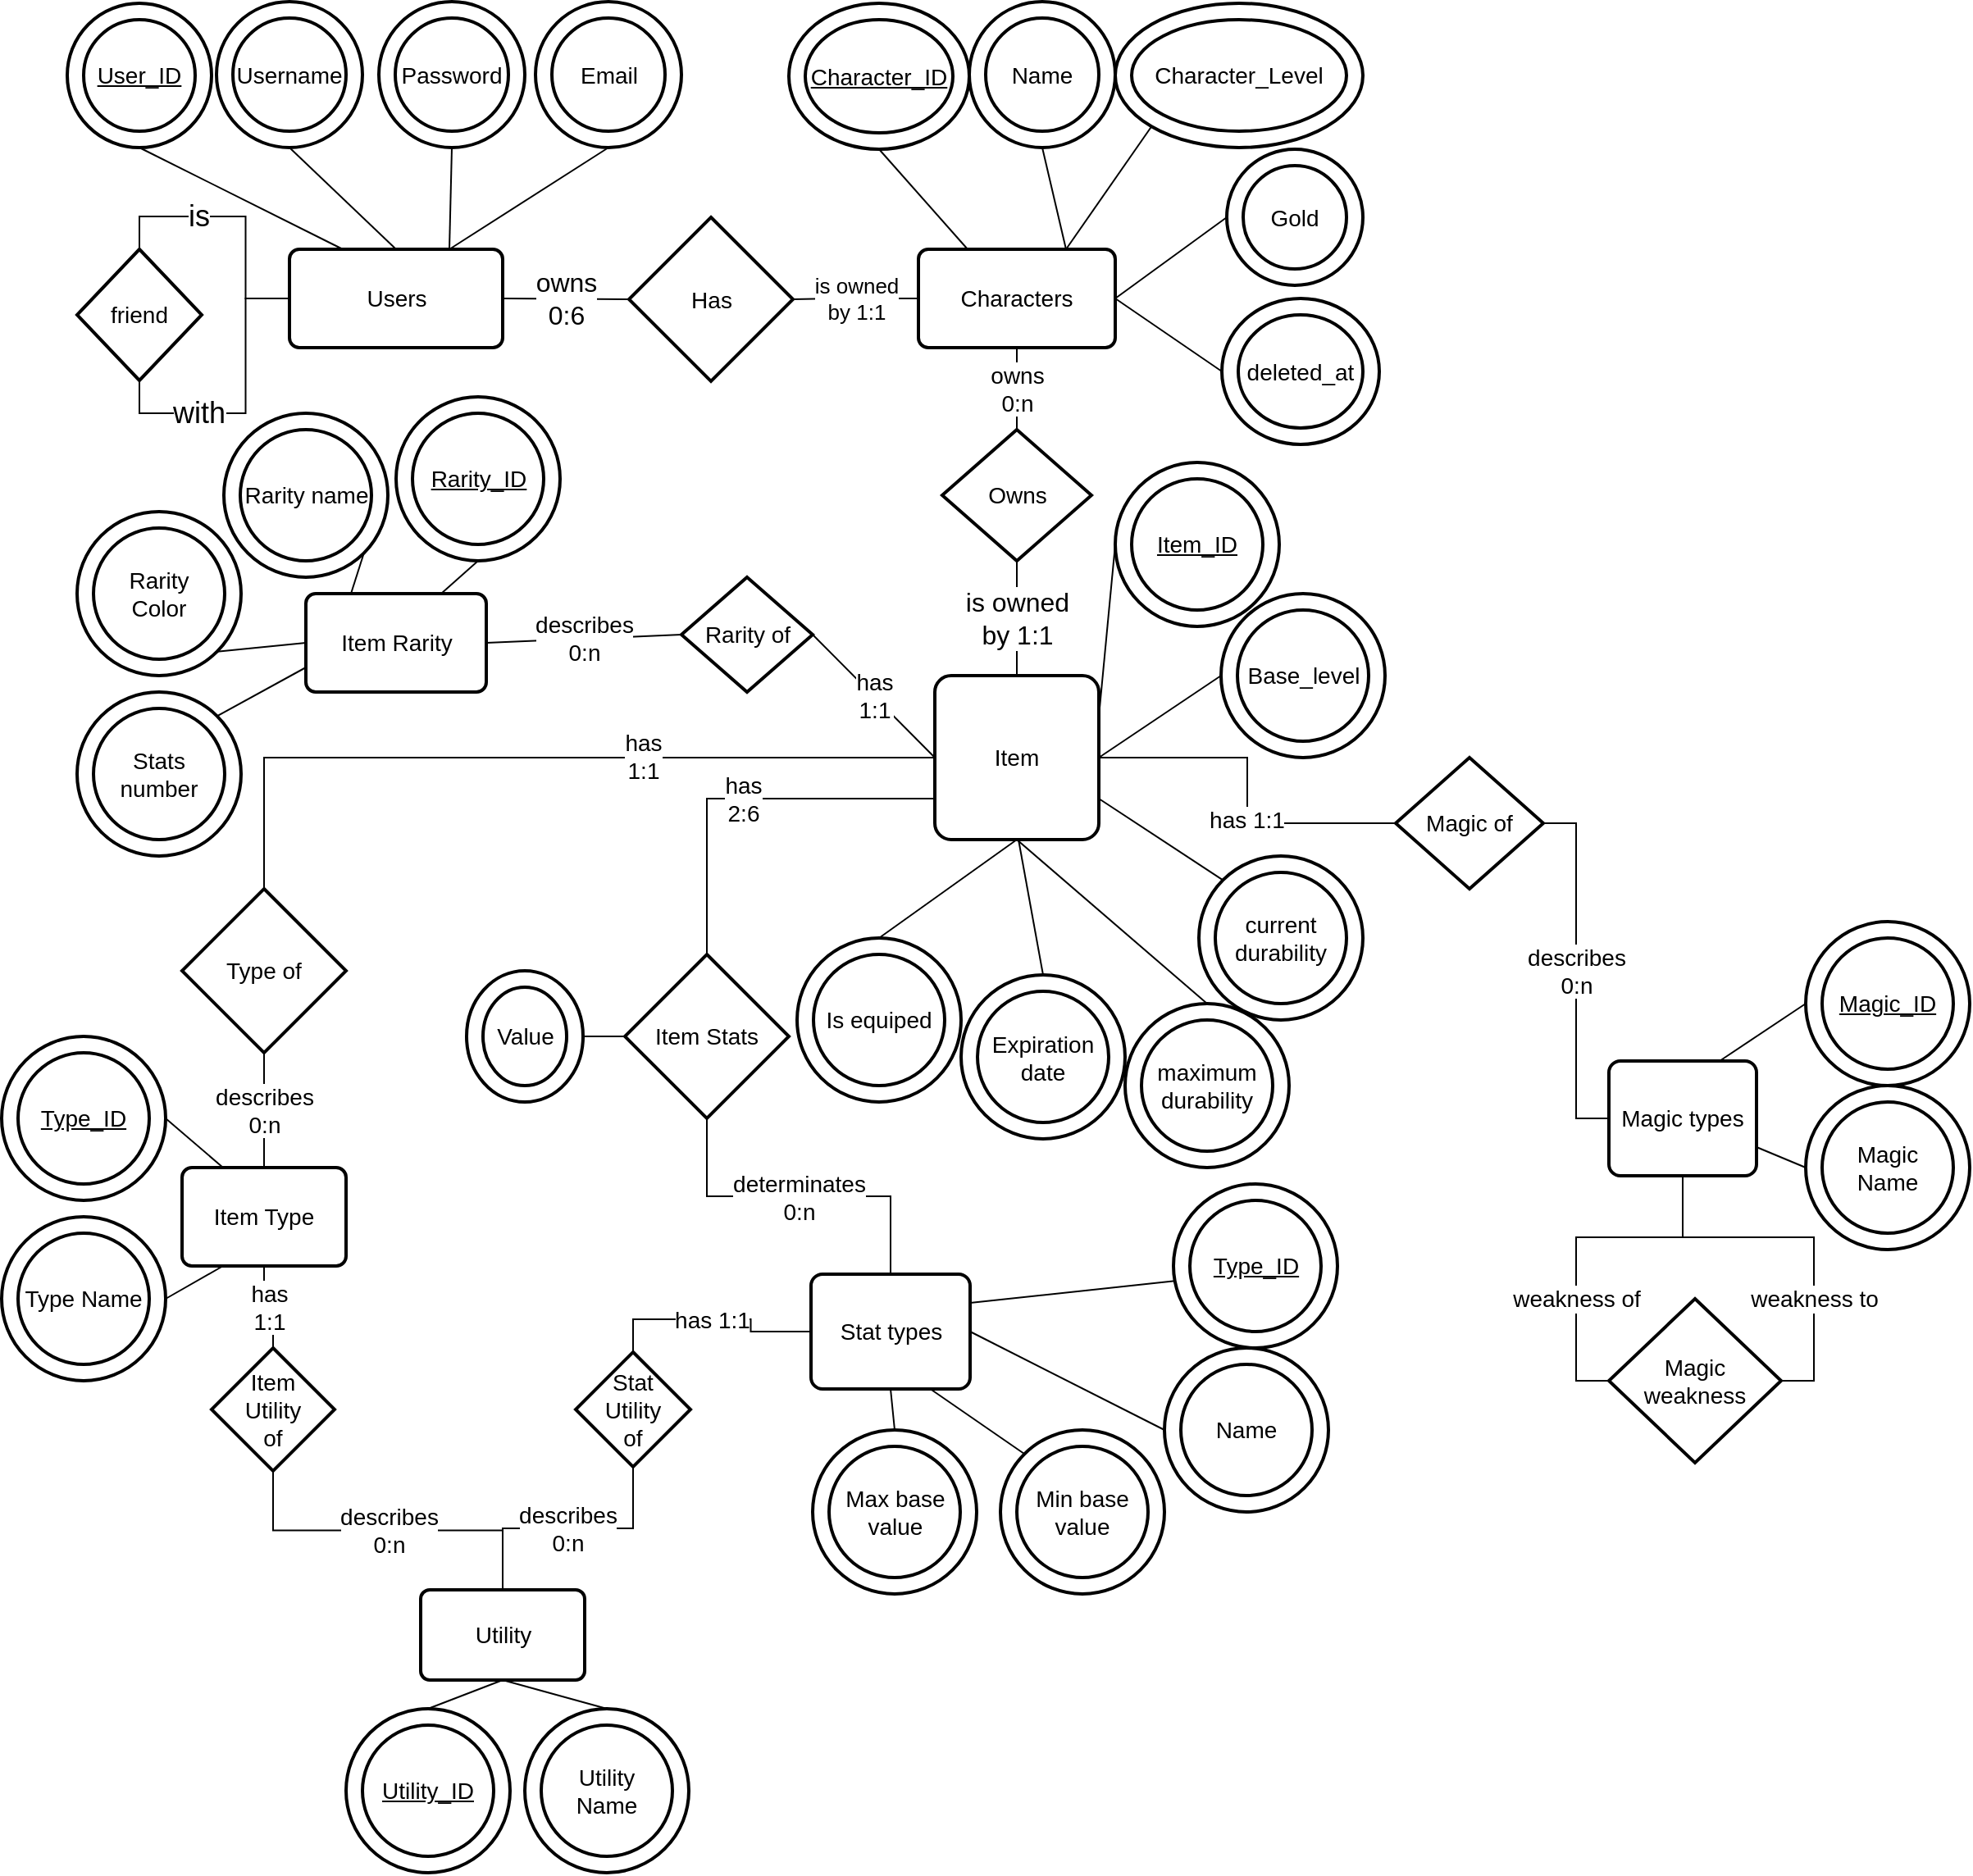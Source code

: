 <mxfile version="10.5.9" type="device"><diagram id="YJQ55ghRuTUMyz0JSD7K" name="Page-1"><mxGraphModel dx="2221" dy="757" grid="1" gridSize="10" guides="1" tooltips="1" connect="1" arrows="1" fold="1" page="1" pageScale="1" pageWidth="827" pageHeight="1169" math="0" shadow="0"><root><mxCell id="0"/><mxCell id="1" parent="0"/><mxCell id="sGzSrGoDcJ4hGjAuSYw8-16" value="is" style="edgeStyle=orthogonalEdgeStyle;rounded=0;orthogonalLoop=1;jettySize=auto;html=1;exitX=0;exitY=0.5;exitDx=0;exitDy=0;entryX=0.5;entryY=0;entryDx=0;entryDy=0;endArrow=none;endFill=0;strokeColor=#000000;jumpSize=6;fontSize=18;" parent="1" source="sGzSrGoDcJ4hGjAuSYw8-1" target="sGzSrGoDcJ4hGjAuSYw8-15" edge="1"><mxGeometry x="0.309" relative="1" as="geometry"><mxPoint as="offset"/></mxGeometry></mxCell><mxCell id="sGzSrGoDcJ4hGjAuSYw8-1" value="Users" style="strokeWidth=2;rounded=1;arcSize=10;whiteSpace=wrap;html=1;align=center;fontSize=14;" parent="1" vertex="1"><mxGeometry x="155.5" y="160" width="130" height="60" as="geometry"/></mxCell><mxCell id="sGzSrGoDcJ4hGjAuSYw8-10" style="rounded=0;orthogonalLoop=1;jettySize=auto;html=1;exitX=0.5;exitY=1;exitDx=0;exitDy=0;entryX=0.25;entryY=0;entryDx=0;entryDy=0;endArrow=none;endFill=0;strokeColor=#000000;" parent="1" source="sGzSrGoDcJ4hGjAuSYw8-5" target="sGzSrGoDcJ4hGjAuSYw8-1" edge="1"><mxGeometry relative="1" as="geometry"/></mxCell><mxCell id="sGzSrGoDcJ4hGjAuSYw8-5" value="&lt;u&gt;User_ID&lt;/u&gt;" style="ellipse;shape=doubleEllipse;margin=10;strokeWidth=2;fontSize=14;whiteSpace=wrap;html=1;align=center;" parent="1" vertex="1"><mxGeometry x="20" y="10" width="88" height="88" as="geometry"/></mxCell><mxCell id="sGzSrGoDcJ4hGjAuSYw8-11" style="edgeStyle=none;rounded=0;orthogonalLoop=1;jettySize=auto;html=1;exitX=0.5;exitY=1;exitDx=0;exitDy=0;entryX=0.5;entryY=0;entryDx=0;entryDy=0;endArrow=none;endFill=0;strokeColor=#000000;" parent="1" source="sGzSrGoDcJ4hGjAuSYw8-6" target="sGzSrGoDcJ4hGjAuSYw8-1" edge="1"><mxGeometry relative="1" as="geometry"/></mxCell><mxCell id="sGzSrGoDcJ4hGjAuSYw8-6" value="Username" style="ellipse;shape=doubleEllipse;margin=10;strokeWidth=2;fontSize=14;whiteSpace=wrap;html=1;align=center;" parent="1" vertex="1"><mxGeometry x="111" y="9" width="89" height="89" as="geometry"/></mxCell><mxCell id="sGzSrGoDcJ4hGjAuSYw8-12" style="edgeStyle=none;rounded=0;orthogonalLoop=1;jettySize=auto;html=1;exitX=0.5;exitY=1;exitDx=0;exitDy=0;entryX=0.75;entryY=0;entryDx=0;entryDy=0;endArrow=none;endFill=0;strokeColor=#000000;" parent="1" source="sGzSrGoDcJ4hGjAuSYw8-7" target="sGzSrGoDcJ4hGjAuSYw8-1" edge="1"><mxGeometry relative="1" as="geometry"/></mxCell><mxCell id="sGzSrGoDcJ4hGjAuSYw8-7" value="Password" style="ellipse;shape=doubleEllipse;margin=10;strokeWidth=2;fontSize=14;whiteSpace=wrap;html=1;align=center;" parent="1" vertex="1"><mxGeometry x="210" y="9" width="89" height="89" as="geometry"/></mxCell><mxCell id="sGzSrGoDcJ4hGjAuSYw8-14" style="edgeStyle=none;rounded=0;orthogonalLoop=1;jettySize=auto;html=1;exitX=0.5;exitY=1;exitDx=0;exitDy=0;entryX=0.75;entryY=0;entryDx=0;entryDy=0;endArrow=none;endFill=0;strokeColor=#000000;" parent="1" source="sGzSrGoDcJ4hGjAuSYw8-8" target="sGzSrGoDcJ4hGjAuSYw8-1" edge="1"><mxGeometry relative="1" as="geometry"/></mxCell><mxCell id="sGzSrGoDcJ4hGjAuSYw8-8" value="Email" style="ellipse;shape=doubleEllipse;margin=10;strokeWidth=2;fontSize=14;whiteSpace=wrap;html=1;align=center;" parent="1" vertex="1"><mxGeometry x="305.5" y="9" width="89" height="89" as="geometry"/></mxCell><mxCell id="sGzSrGoDcJ4hGjAuSYw8-20" value="with" style="edgeStyle=orthogonalEdgeStyle;rounded=0;orthogonalLoop=1;jettySize=auto;html=1;exitX=0.5;exitY=1;exitDx=0;exitDy=0;entryX=0;entryY=0.5;entryDx=0;entryDy=0;endArrow=none;endFill=0;strokeColor=#000000;fontSize=18;" parent="1" source="sGzSrGoDcJ4hGjAuSYw8-15" target="sGzSrGoDcJ4hGjAuSYw8-1" edge="1"><mxGeometry x="-0.385" relative="1" as="geometry"><mxPoint as="offset"/></mxGeometry></mxCell><mxCell id="sGzSrGoDcJ4hGjAuSYw8-15" value="friend" style="shape=rhombus;strokeWidth=2;fontSize=17;perimeter=rhombusPerimeter;whiteSpace=wrap;html=1;align=center;fontSize=14;" parent="1" vertex="1"><mxGeometry x="26" y="160" width="76" height="80" as="geometry"/></mxCell><mxCell id="sGzSrGoDcJ4hGjAuSYw8-28" style="rounded=0;jumpSize=6;orthogonalLoop=1;jettySize=auto;html=1;exitX=1;exitY=0.5;exitDx=0;exitDy=0;entryX=0;entryY=0.5;entryDx=0;entryDy=0;endArrow=none;endFill=0;strokeColor=#000000;fontSize=18;" parent="1" source="sGzSrGoDcJ4hGjAuSYw8-21" target="sGzSrGoDcJ4hGjAuSYw8-27" edge="1"><mxGeometry relative="1" as="geometry"/></mxCell><mxCell id="sGzSrGoDcJ4hGjAuSYw8-29" style="edgeStyle=none;rounded=0;jumpSize=6;orthogonalLoop=1;jettySize=auto;html=1;exitX=1;exitY=0.5;exitDx=0;exitDy=0;entryX=0;entryY=0.5;entryDx=0;entryDy=0;endArrow=none;endFill=0;strokeColor=#000000;fontSize=18;" parent="1" source="sGzSrGoDcJ4hGjAuSYw8-21" target="sGzSrGoDcJ4hGjAuSYw8-26" edge="1"><mxGeometry relative="1" as="geometry"/></mxCell><mxCell id="sGzSrGoDcJ4hGjAuSYw8-30" style="edgeStyle=none;rounded=0;jumpSize=6;orthogonalLoop=1;jettySize=auto;html=1;exitX=0.75;exitY=0;exitDx=0;exitDy=0;entryX=0;entryY=1;entryDx=0;entryDy=0;endArrow=none;endFill=0;strokeColor=#000000;fontSize=18;" parent="1" source="sGzSrGoDcJ4hGjAuSYw8-21" target="sGzSrGoDcJ4hGjAuSYw8-25" edge="1"><mxGeometry relative="1" as="geometry"/></mxCell><mxCell id="sGzSrGoDcJ4hGjAuSYw8-31" style="edgeStyle=none;rounded=0;jumpSize=6;orthogonalLoop=1;jettySize=auto;html=1;exitX=0.75;exitY=0;exitDx=0;exitDy=0;entryX=0.5;entryY=1;entryDx=0;entryDy=0;endArrow=none;endFill=0;strokeColor=#000000;fontSize=18;" parent="1" source="sGzSrGoDcJ4hGjAuSYw8-21" target="sGzSrGoDcJ4hGjAuSYw8-24" edge="1"><mxGeometry relative="1" as="geometry"/></mxCell><mxCell id="sGzSrGoDcJ4hGjAuSYw8-32" style="edgeStyle=none;rounded=0;jumpSize=6;orthogonalLoop=1;jettySize=auto;html=1;exitX=0.25;exitY=0;exitDx=0;exitDy=0;entryX=0.5;entryY=1;entryDx=0;entryDy=0;endArrow=none;endFill=0;strokeColor=#000000;fontSize=18;" parent="1" source="sGzSrGoDcJ4hGjAuSYw8-21" target="sGzSrGoDcJ4hGjAuSYw8-23" edge="1"><mxGeometry relative="1" as="geometry"/></mxCell><mxCell id="sGzSrGoDcJ4hGjAuSYw8-21" value="Characters" style="strokeWidth=2;rounded=1;arcSize=10;whiteSpace=wrap;html=1;align=center;fontSize=14;" parent="1" vertex="1"><mxGeometry x="539" y="160" width="120" height="60" as="geometry"/></mxCell><mxCell id="sGzSrGoDcJ4hGjAuSYw8-23" value="Character_ID" style="ellipse;shape=doubleEllipse;margin=10;strokeWidth=2;fontSize=14;whiteSpace=wrap;html=1;align=center;fontStyle=4" parent="1" vertex="1"><mxGeometry x="460" y="10" width="110" height="89" as="geometry"/></mxCell><mxCell id="sGzSrGoDcJ4hGjAuSYw8-24" value="Name" style="ellipse;shape=doubleEllipse;margin=10;strokeWidth=2;fontSize=14;whiteSpace=wrap;html=1;align=center;" parent="1" vertex="1"><mxGeometry x="570" y="9" width="89" height="89" as="geometry"/></mxCell><mxCell id="sGzSrGoDcJ4hGjAuSYw8-25" value="Character_Level" style="ellipse;shape=doubleEllipse;margin=10;strokeWidth=2;fontSize=14;whiteSpace=wrap;html=1;align=center;" parent="1" vertex="1"><mxGeometry x="659" y="10" width="151" height="88" as="geometry"/></mxCell><mxCell id="sGzSrGoDcJ4hGjAuSYw8-26" value="Gold" style="ellipse;shape=doubleEllipse;margin=10;strokeWidth=2;fontSize=14;whiteSpace=wrap;html=1;align=center;" parent="1" vertex="1"><mxGeometry x="727" y="99" width="83" height="83" as="geometry"/></mxCell><mxCell id="sGzSrGoDcJ4hGjAuSYw8-27" value="deleted_at" style="ellipse;shape=doubleEllipse;margin=10;strokeWidth=2;fontSize=14;whiteSpace=wrap;html=1;align=center;" parent="1" vertex="1"><mxGeometry x="724" y="190" width="96" height="89" as="geometry"/></mxCell><mxCell id="sGzSrGoDcJ4hGjAuSYw8-34" value="owns&lt;br&gt;0:6&lt;br&gt;" style="edgeStyle=none;rounded=0;jumpSize=6;orthogonalLoop=1;jettySize=auto;html=1;exitX=0;exitY=0.5;exitDx=0;exitDy=0;entryX=1;entryY=0.5;entryDx=0;entryDy=0;endArrow=none;endFill=0;strokeColor=#000000;fontSize=16;" parent="1" source="sGzSrGoDcJ4hGjAuSYw8-33" target="sGzSrGoDcJ4hGjAuSYw8-1" edge="1"><mxGeometry relative="1" as="geometry"/></mxCell><mxCell id="sGzSrGoDcJ4hGjAuSYw8-35" value="is owned&lt;br style=&quot;font-size: 13px;&quot;&gt;by 1:1&lt;br style=&quot;font-size: 13px;&quot;&gt;" style="edgeStyle=none;rounded=0;jumpSize=6;orthogonalLoop=1;jettySize=auto;html=1;exitX=1;exitY=0.5;exitDx=0;exitDy=0;entryX=0;entryY=0.5;entryDx=0;entryDy=0;endArrow=none;endFill=0;strokeColor=#000000;fontSize=13;" parent="1" source="sGzSrGoDcJ4hGjAuSYw8-33" target="sGzSrGoDcJ4hGjAuSYw8-21" edge="1"><mxGeometry relative="1" as="geometry"><Array as="points"><mxPoint x="490" y="190"/></Array></mxGeometry></mxCell><mxCell id="sGzSrGoDcJ4hGjAuSYw8-33" value="Has" style="shape=rhombus;strokeWidth=2;fontSize=17;perimeter=rhombusPerimeter;whiteSpace=wrap;html=1;align=center;fontSize=14;" parent="1" vertex="1"><mxGeometry x="362.5" y="140.5" width="100" height="100" as="geometry"/></mxCell><mxCell id="sGzSrGoDcJ4hGjAuSYw8-42" value="owns&lt;br style=&quot;font-size: 14px;&quot;&gt;0:n&lt;br style=&quot;font-size: 14px;&quot;&gt;" style="edgeStyle=none;rounded=0;jumpSize=6;orthogonalLoop=1;jettySize=auto;html=1;exitX=0.5;exitY=0;exitDx=0;exitDy=0;entryX=0.5;entryY=1;entryDx=0;entryDy=0;endArrow=none;endFill=0;strokeColor=#000000;fontSize=14;" parent="1" source="sGzSrGoDcJ4hGjAuSYw8-41" target="sGzSrGoDcJ4hGjAuSYw8-21" edge="1"><mxGeometry relative="1" as="geometry"/></mxCell><mxCell id="sGzSrGoDcJ4hGjAuSYw8-41" value="Owns" style="shape=rhombus;strokeWidth=2;fontSize=17;perimeter=rhombusPerimeter;whiteSpace=wrap;html=1;align=center;fontSize=14;" parent="1" vertex="1"><mxGeometry x="553.5" y="270" width="91" height="80" as="geometry"/></mxCell><mxCell id="sGzSrGoDcJ4hGjAuSYw8-44" value="is owned&lt;br&gt;by 1:1&lt;br&gt;" style="edgeStyle=none;rounded=0;jumpSize=6;orthogonalLoop=1;jettySize=auto;html=1;exitX=0.5;exitY=0;exitDx=0;exitDy=0;entryX=0.5;entryY=1;entryDx=0;entryDy=0;endArrow=none;endFill=0;strokeColor=#000000;fontSize=16;" parent="1" source="sGzSrGoDcJ4hGjAuSYw8-43" target="sGzSrGoDcJ4hGjAuSYw8-41" edge="1"><mxGeometry relative="1" as="geometry"/></mxCell><mxCell id="sGzSrGoDcJ4hGjAuSYw8-69" value="has&lt;br&gt;1:1&lt;br&gt;" style="edgeStyle=none;rounded=0;jumpSize=6;orthogonalLoop=1;jettySize=auto;html=1;exitX=0;exitY=0.5;exitDx=0;exitDy=0;entryX=1;entryY=0.5;entryDx=0;entryDy=0;endArrow=none;endFill=0;strokeColor=#000000;fontSize=14;" parent="1" source="sGzSrGoDcJ4hGjAuSYw8-43" target="sGzSrGoDcJ4hGjAuSYw8-68" edge="1"><mxGeometry relative="1" as="geometry"/></mxCell><mxCell id="sGzSrGoDcJ4hGjAuSYw8-73" value="has&lt;br&gt;2:6&lt;br&gt;" style="edgeStyle=orthogonalEdgeStyle;rounded=0;jumpSize=6;orthogonalLoop=1;jettySize=auto;html=1;exitX=0;exitY=0.75;exitDx=0;exitDy=0;entryX=0.5;entryY=0;entryDx=0;entryDy=0;endArrow=none;endFill=0;strokeColor=#000000;fontSize=14;" parent="1" source="sGzSrGoDcJ4hGjAuSYw8-43" target="sGzSrGoDcJ4hGjAuSYw8-77" edge="1"><mxGeometry relative="1" as="geometry"><mxPoint x="414" y="650" as="targetPoint"/></mxGeometry></mxCell><mxCell id="sGzSrGoDcJ4hGjAuSYw8-92" style="edgeStyle=orthogonalEdgeStyle;rounded=0;jumpSize=6;orthogonalLoop=1;jettySize=auto;html=1;exitX=0;exitY=0.5;exitDx=0;exitDy=0;entryX=0.5;entryY=0;entryDx=0;entryDy=0;endArrow=none;endFill=0;strokeColor=#000000;fontSize=14;" parent="1" source="sGzSrGoDcJ4hGjAuSYw8-43" target="sGzSrGoDcJ4hGjAuSYw8-91" edge="1"><mxGeometry relative="1" as="geometry"/></mxCell><mxCell id="sGzSrGoDcJ4hGjAuSYw8-93" value="has&lt;br&gt;1:1&lt;br&gt;" style="text;html=1;resizable=0;points=[];align=center;verticalAlign=middle;labelBackgroundColor=#ffffff;fontSize=14;" parent="sGzSrGoDcJ4hGjAuSYw8-92" vertex="1" connectable="0"><mxGeometry x="-0.269" y="-1" relative="1" as="geometry"><mxPoint as="offset"/></mxGeometry></mxCell><mxCell id="sGzSrGoDcJ4hGjAuSYw8-43" value="Item" style="strokeWidth=2;rounded=1;arcSize=10;whiteSpace=wrap;html=1;align=center;fontSize=14;" parent="1" vertex="1"><mxGeometry x="549" y="420" width="100" height="100" as="geometry"/></mxCell><mxCell id="sGzSrGoDcJ4hGjAuSYw8-46" style="edgeStyle=none;rounded=0;jumpSize=6;orthogonalLoop=1;jettySize=auto;html=1;exitX=0;exitY=0.5;exitDx=0;exitDy=0;entryX=1;entryY=0.25;entryDx=0;entryDy=0;endArrow=none;endFill=0;strokeColor=#000000;fontSize=14;" parent="1" source="sGzSrGoDcJ4hGjAuSYw8-45" target="sGzSrGoDcJ4hGjAuSYw8-43" edge="1"><mxGeometry relative="1" as="geometry"/></mxCell><mxCell id="sGzSrGoDcJ4hGjAuSYw8-45" value="Item_ID" style="ellipse;shape=doubleEllipse;margin=10;strokeWidth=2;fontSize=14;whiteSpace=wrap;html=1;align=center;fontStyle=4" parent="1" vertex="1"><mxGeometry x="659" y="290" width="100" height="100" as="geometry"/></mxCell><mxCell id="sGzSrGoDcJ4hGjAuSYw8-56" style="edgeStyle=none;rounded=0;jumpSize=6;orthogonalLoop=1;jettySize=auto;html=1;exitX=0;exitY=0.5;exitDx=0;exitDy=0;entryX=1;entryY=0.5;entryDx=0;entryDy=0;endArrow=none;endFill=0;strokeColor=#000000;fontSize=14;" parent="1" source="sGzSrGoDcJ4hGjAuSYw8-47" target="sGzSrGoDcJ4hGjAuSYw8-43" edge="1"><mxGeometry relative="1" as="geometry"/></mxCell><mxCell id="sGzSrGoDcJ4hGjAuSYw8-47" value="Base_level" style="ellipse;shape=doubleEllipse;margin=10;strokeWidth=2;fontSize=14;whiteSpace=wrap;html=1;align=center;" parent="1" vertex="1"><mxGeometry x="723.5" y="370" width="100" height="100" as="geometry"/></mxCell><mxCell id="sGzSrGoDcJ4hGjAuSYw8-55" style="edgeStyle=none;rounded=0;jumpSize=6;orthogonalLoop=1;jettySize=auto;html=1;exitX=0;exitY=0;exitDx=0;exitDy=0;entryX=1;entryY=0.75;entryDx=0;entryDy=0;endArrow=none;endFill=0;strokeColor=#000000;fontSize=14;" parent="1" source="sGzSrGoDcJ4hGjAuSYw8-48" target="sGzSrGoDcJ4hGjAuSYw8-43" edge="1"><mxGeometry relative="1" as="geometry"/></mxCell><mxCell id="sGzSrGoDcJ4hGjAuSYw8-48" value="current&lt;br&gt;durability&lt;br&gt;" style="ellipse;shape=doubleEllipse;margin=10;strokeWidth=2;fontSize=14;whiteSpace=wrap;html=1;align=center;" parent="1" vertex="1"><mxGeometry x="710" y="530" width="100" height="100" as="geometry"/></mxCell><mxCell id="sGzSrGoDcJ4hGjAuSYw8-54" style="edgeStyle=none;rounded=0;jumpSize=6;orthogonalLoop=1;jettySize=auto;html=1;exitX=0.5;exitY=0;exitDx=0;exitDy=0;entryX=0.5;entryY=1;entryDx=0;entryDy=0;endArrow=none;endFill=0;strokeColor=#000000;fontSize=14;" parent="1" source="sGzSrGoDcJ4hGjAuSYw8-49" target="sGzSrGoDcJ4hGjAuSYw8-43" edge="1"><mxGeometry relative="1" as="geometry"/></mxCell><mxCell id="sGzSrGoDcJ4hGjAuSYw8-49" value="maximum&lt;br&gt;durability&lt;br&gt;" style="ellipse;shape=doubleEllipse;margin=10;strokeWidth=2;fontSize=14;whiteSpace=wrap;html=1;align=center;" parent="1" vertex="1"><mxGeometry x="665" y="620" width="100" height="100" as="geometry"/></mxCell><mxCell id="sGzSrGoDcJ4hGjAuSYw8-53" style="edgeStyle=none;rounded=0;jumpSize=6;orthogonalLoop=1;jettySize=auto;html=1;exitX=0.5;exitY=0;exitDx=0;exitDy=0;endArrow=none;endFill=0;strokeColor=#000000;fontSize=14;" parent="1" source="sGzSrGoDcJ4hGjAuSYw8-50" edge="1"><mxGeometry relative="1" as="geometry"><mxPoint x="600" y="520" as="targetPoint"/></mxGeometry></mxCell><mxCell id="sGzSrGoDcJ4hGjAuSYw8-50" value="Expiration date&lt;br&gt;" style="ellipse;shape=doubleEllipse;margin=10;strokeWidth=2;fontSize=14;whiteSpace=wrap;html=1;align=center;" parent="1" vertex="1"><mxGeometry x="565" y="602.5" width="100" height="100" as="geometry"/></mxCell><mxCell id="sGzSrGoDcJ4hGjAuSYw8-52" style="edgeStyle=none;rounded=0;jumpSize=6;orthogonalLoop=1;jettySize=auto;html=1;exitX=0.5;exitY=0;exitDx=0;exitDy=0;entryX=0.5;entryY=1;entryDx=0;entryDy=0;endArrow=none;endFill=0;strokeColor=#000000;fontSize=14;" parent="1" source="sGzSrGoDcJ4hGjAuSYw8-51" target="sGzSrGoDcJ4hGjAuSYw8-43" edge="1"><mxGeometry relative="1" as="geometry"/></mxCell><mxCell id="sGzSrGoDcJ4hGjAuSYw8-51" value="Is equiped" style="ellipse;shape=doubleEllipse;margin=10;strokeWidth=2;fontSize=14;whiteSpace=wrap;html=1;align=center;" parent="1" vertex="1"><mxGeometry x="465" y="580" width="100" height="100" as="geometry"/></mxCell><mxCell id="sGzSrGoDcJ4hGjAuSYw8-63" style="edgeStyle=none;rounded=0;jumpSize=6;orthogonalLoop=1;jettySize=auto;html=1;exitX=0;exitY=0.75;exitDx=0;exitDy=0;entryX=1;entryY=0;entryDx=0;entryDy=0;endArrow=none;endFill=0;strokeColor=#000000;fontSize=14;" parent="1" source="sGzSrGoDcJ4hGjAuSYw8-57" target="sGzSrGoDcJ4hGjAuSYw8-62" edge="1"><mxGeometry relative="1" as="geometry"/></mxCell><mxCell id="sGzSrGoDcJ4hGjAuSYw8-65" style="edgeStyle=none;rounded=0;jumpSize=6;orthogonalLoop=1;jettySize=auto;html=1;exitX=0;exitY=0.5;exitDx=0;exitDy=0;entryX=1;entryY=1;entryDx=0;entryDy=0;endArrow=none;endFill=0;strokeColor=#000000;fontSize=14;" parent="1" source="sGzSrGoDcJ4hGjAuSYw8-57" target="sGzSrGoDcJ4hGjAuSYw8-61" edge="1"><mxGeometry relative="1" as="geometry"/></mxCell><mxCell id="sGzSrGoDcJ4hGjAuSYw8-66" style="edgeStyle=none;rounded=0;jumpSize=6;orthogonalLoop=1;jettySize=auto;html=1;exitX=0.25;exitY=0;exitDx=0;exitDy=0;entryX=1;entryY=1;entryDx=0;entryDy=0;endArrow=none;endFill=0;strokeColor=#000000;fontSize=14;" parent="1" source="sGzSrGoDcJ4hGjAuSYw8-57" target="sGzSrGoDcJ4hGjAuSYw8-60" edge="1"><mxGeometry relative="1" as="geometry"/></mxCell><mxCell id="sGzSrGoDcJ4hGjAuSYw8-67" style="edgeStyle=none;rounded=0;jumpSize=6;orthogonalLoop=1;jettySize=auto;html=1;exitX=0.75;exitY=0;exitDx=0;exitDy=0;entryX=0.5;entryY=1;entryDx=0;entryDy=0;endArrow=none;endFill=0;strokeColor=#000000;fontSize=14;" parent="1" source="sGzSrGoDcJ4hGjAuSYw8-57" target="sGzSrGoDcJ4hGjAuSYw8-58" edge="1"><mxGeometry relative="1" as="geometry"/></mxCell><mxCell id="sGzSrGoDcJ4hGjAuSYw8-57" value="Item Rarity" style="strokeWidth=2;rounded=1;arcSize=10;whiteSpace=wrap;html=1;align=center;fontSize=14;" parent="1" vertex="1"><mxGeometry x="165.5" y="370" width="110" height="60" as="geometry"/></mxCell><mxCell id="sGzSrGoDcJ4hGjAuSYw8-58" value="Rarity_ID" style="ellipse;shape=doubleEllipse;margin=10;strokeWidth=2;fontSize=14;whiteSpace=wrap;html=1;align=center;fontStyle=4" parent="1" vertex="1"><mxGeometry x="220.5" y="250" width="100" height="100" as="geometry"/></mxCell><mxCell id="sGzSrGoDcJ4hGjAuSYw8-60" value="Rarity name" style="ellipse;shape=doubleEllipse;margin=10;strokeWidth=2;fontSize=14;whiteSpace=wrap;html=1;align=center;" parent="1" vertex="1"><mxGeometry x="115.5" y="260" width="100" height="100" as="geometry"/></mxCell><mxCell id="sGzSrGoDcJ4hGjAuSYw8-61" value="Rarity&lt;br&gt;Color&lt;br&gt;" style="ellipse;shape=doubleEllipse;margin=10;strokeWidth=2;fontSize=14;whiteSpace=wrap;html=1;align=center;" parent="1" vertex="1"><mxGeometry x="26" y="320" width="100" height="100" as="geometry"/></mxCell><mxCell id="sGzSrGoDcJ4hGjAuSYw8-62" value="Stats number" style="ellipse;shape=doubleEllipse;margin=10;strokeWidth=2;fontSize=14;whiteSpace=wrap;html=1;align=center;" parent="1" vertex="1"><mxGeometry x="26" y="430" width="100" height="100" as="geometry"/></mxCell><mxCell id="sGzSrGoDcJ4hGjAuSYw8-70" value="describes&lt;br&gt;0:n&lt;br&gt;" style="edgeStyle=none;rounded=0;jumpSize=6;orthogonalLoop=1;jettySize=auto;html=1;exitX=0;exitY=0.5;exitDx=0;exitDy=0;entryX=1;entryY=0.5;entryDx=0;entryDy=0;endArrow=none;endFill=0;strokeColor=#000000;fontSize=14;" parent="1" source="sGzSrGoDcJ4hGjAuSYw8-68" target="sGzSrGoDcJ4hGjAuSYw8-57" edge="1"><mxGeometry relative="1" as="geometry"/></mxCell><mxCell id="sGzSrGoDcJ4hGjAuSYw8-68" value="Rarity of" style="shape=rhombus;strokeWidth=2;fontSize=17;perimeter=rhombusPerimeter;whiteSpace=wrap;html=1;align=center;fontSize=14;" parent="1" vertex="1"><mxGeometry x="394.5" y="360" width="80" height="70" as="geometry"/></mxCell><mxCell id="sGzSrGoDcJ4hGjAuSYw8-79" style="rounded=0;jumpSize=6;orthogonalLoop=1;jettySize=auto;html=1;exitX=0;exitY=0.5;exitDx=0;exitDy=0;endArrow=none;endFill=0;strokeColor=#000000;fontSize=14;" parent="1" source="sGzSrGoDcJ4hGjAuSYw8-77" target="sGzSrGoDcJ4hGjAuSYw8-78" edge="1"><mxGeometry relative="1" as="geometry"/></mxCell><mxCell id="sGzSrGoDcJ4hGjAuSYw8-89" value="determinates&lt;br&gt;0:n&lt;br&gt;" style="edgeStyle=orthogonalEdgeStyle;rounded=0;jumpSize=6;orthogonalLoop=1;jettySize=auto;html=1;exitX=0.5;exitY=1;exitDx=0;exitDy=0;entryX=0.5;entryY=0;entryDx=0;entryDy=0;endArrow=none;endFill=0;strokeColor=#000000;fontSize=14;" parent="1" source="sGzSrGoDcJ4hGjAuSYw8-77" target="sGzSrGoDcJ4hGjAuSYw8-80" edge="1"><mxGeometry relative="1" as="geometry"/></mxCell><mxCell id="sGzSrGoDcJ4hGjAuSYw8-77" value="Item Stats" style="shape=rhombus;strokeWidth=2;fontSize=17;perimeter=rhombusPerimeter;whiteSpace=wrap;html=1;align=center;fontSize=14;" parent="1" vertex="1"><mxGeometry x="360" y="590" width="100" height="100" as="geometry"/></mxCell><mxCell id="sGzSrGoDcJ4hGjAuSYw8-78" value="Value" style="ellipse;shape=doubleEllipse;margin=10;strokeWidth=2;fontSize=14;whiteSpace=wrap;html=1;align=center;" parent="1" vertex="1"><mxGeometry x="263.5" y="600" width="71" height="80" as="geometry"/></mxCell><mxCell id="sGzSrGoDcJ4hGjAuSYw8-85" style="edgeStyle=none;rounded=0;jumpSize=6;orthogonalLoop=1;jettySize=auto;html=1;exitX=0.5;exitY=1;exitDx=0;exitDy=0;entryX=0.5;entryY=0;entryDx=0;entryDy=0;endArrow=none;endFill=0;strokeColor=#000000;fontSize=14;" parent="1" source="sGzSrGoDcJ4hGjAuSYw8-80" target="sGzSrGoDcJ4hGjAuSYw8-84" edge="1"><mxGeometry relative="1" as="geometry"/></mxCell><mxCell id="sGzSrGoDcJ4hGjAuSYw8-86" style="edgeStyle=none;rounded=0;jumpSize=6;orthogonalLoop=1;jettySize=auto;html=1;exitX=0.75;exitY=1;exitDx=0;exitDy=0;entryX=0;entryY=0;entryDx=0;entryDy=0;endArrow=none;endFill=0;strokeColor=#000000;fontSize=14;" parent="1" source="sGzSrGoDcJ4hGjAuSYw8-80" target="sGzSrGoDcJ4hGjAuSYw8-83" edge="1"><mxGeometry relative="1" as="geometry"/></mxCell><mxCell id="sGzSrGoDcJ4hGjAuSYw8-87" style="edgeStyle=none;rounded=0;jumpSize=6;orthogonalLoop=1;jettySize=auto;html=1;exitX=1;exitY=0.5;exitDx=0;exitDy=0;entryX=0;entryY=0.5;entryDx=0;entryDy=0;endArrow=none;endFill=0;strokeColor=#000000;fontSize=14;" parent="1" source="sGzSrGoDcJ4hGjAuSYw8-80" target="sGzSrGoDcJ4hGjAuSYw8-81" edge="1"><mxGeometry relative="1" as="geometry"/></mxCell><mxCell id="sGzSrGoDcJ4hGjAuSYw8-88" style="edgeStyle=none;rounded=0;jumpSize=6;orthogonalLoop=1;jettySize=auto;html=1;exitX=1;exitY=0.25;exitDx=0;exitDy=0;entryX=0.02;entryY=0.59;entryDx=0;entryDy=0;entryPerimeter=0;endArrow=none;endFill=0;strokeColor=#000000;fontSize=14;" parent="1" source="sGzSrGoDcJ4hGjAuSYw8-80" target="sGzSrGoDcJ4hGjAuSYw8-82" edge="1"><mxGeometry relative="1" as="geometry"/></mxCell><mxCell id="sGzSrGoDcJ4hGjAuSYw8-116" value="has 1:1" style="edgeStyle=orthogonalEdgeStyle;rounded=0;jumpSize=6;orthogonalLoop=1;jettySize=auto;html=1;exitX=0;exitY=0.5;exitDx=0;exitDy=0;entryX=0.5;entryY=0;entryDx=0;entryDy=0;endArrow=none;endFill=0;strokeColor=#000000;fontSize=14;" parent="1" source="sGzSrGoDcJ4hGjAuSYw8-80" target="sGzSrGoDcJ4hGjAuSYw8-115" edge="1"><mxGeometry relative="1" as="geometry"/></mxCell><mxCell id="sGzSrGoDcJ4hGjAuSYw8-80" value="Stat types" style="strokeWidth=2;rounded=1;arcSize=10;whiteSpace=wrap;html=1;align=center;fontSize=14;" parent="1" vertex="1"><mxGeometry x="473.5" y="785" width="97" height="70" as="geometry"/></mxCell><mxCell id="sGzSrGoDcJ4hGjAuSYw8-81" value="Name" style="ellipse;shape=doubleEllipse;margin=10;strokeWidth=2;fontSize=14;whiteSpace=wrap;html=1;align=center;" parent="1" vertex="1"><mxGeometry x="689" y="830" width="100" height="100" as="geometry"/></mxCell><mxCell id="sGzSrGoDcJ4hGjAuSYw8-82" value="Type_ID" style="ellipse;shape=doubleEllipse;margin=10;strokeWidth=2;fontSize=14;whiteSpace=wrap;html=1;align=center;fontStyle=4" parent="1" vertex="1"><mxGeometry x="694.5" y="730" width="100" height="100" as="geometry"/></mxCell><mxCell id="sGzSrGoDcJ4hGjAuSYw8-83" value="Min base&lt;br&gt;value&lt;br&gt;" style="ellipse;shape=doubleEllipse;margin=10;strokeWidth=2;fontSize=14;whiteSpace=wrap;html=1;align=center;" parent="1" vertex="1"><mxGeometry x="589" y="880" width="100" height="100" as="geometry"/></mxCell><mxCell id="sGzSrGoDcJ4hGjAuSYw8-84" value="Max base&lt;br&gt;value&lt;br&gt;" style="ellipse;shape=doubleEllipse;margin=10;strokeWidth=2;fontSize=14;whiteSpace=wrap;html=1;align=center;" parent="1" vertex="1"><mxGeometry x="474.5" y="880" width="100" height="100" as="geometry"/></mxCell><mxCell id="sGzSrGoDcJ4hGjAuSYw8-95" value="describes&lt;br&gt;0:n&lt;br&gt;" style="edgeStyle=orthogonalEdgeStyle;rounded=0;jumpSize=6;orthogonalLoop=1;jettySize=auto;html=1;exitX=0.5;exitY=1;exitDx=0;exitDy=0;endArrow=none;endFill=0;strokeColor=#000000;fontSize=14;" parent="1" source="sGzSrGoDcJ4hGjAuSYw8-91" target="sGzSrGoDcJ4hGjAuSYw8-94" edge="1"><mxGeometry relative="1" as="geometry"/></mxCell><mxCell id="sGzSrGoDcJ4hGjAuSYw8-91" value="Type of" style="shape=rhombus;strokeWidth=2;fontSize=17;perimeter=rhombusPerimeter;whiteSpace=wrap;html=1;align=center;fontSize=14;" parent="1" vertex="1"><mxGeometry x="90" y="550" width="100" height="100" as="geometry"/></mxCell><mxCell id="sGzSrGoDcJ4hGjAuSYw8-112" value="has&lt;br&gt;1:1&lt;br&gt;" style="edgeStyle=orthogonalEdgeStyle;rounded=0;jumpSize=6;orthogonalLoop=1;jettySize=auto;html=1;exitX=0.5;exitY=1;exitDx=0;exitDy=0;entryX=0.5;entryY=0;entryDx=0;entryDy=0;endArrow=none;endFill=0;strokeColor=#000000;fontSize=14;" parent="1" source="sGzSrGoDcJ4hGjAuSYw8-94" target="sGzSrGoDcJ4hGjAuSYw8-106" edge="1"><mxGeometry relative="1" as="geometry"/></mxCell><mxCell id="sGzSrGoDcJ4hGjAuSYw8-94" value="Item Type" style="strokeWidth=2;rounded=1;arcSize=10;whiteSpace=wrap;html=1;align=center;fontSize=14;" parent="1" vertex="1"><mxGeometry x="90" y="720" width="100" height="60" as="geometry"/></mxCell><mxCell id="sGzSrGoDcJ4hGjAuSYw8-98" style="rounded=0;jumpSize=6;orthogonalLoop=1;jettySize=auto;html=1;exitX=1;exitY=0.5;exitDx=0;exitDy=0;entryX=0.25;entryY=0;entryDx=0;entryDy=0;endArrow=none;endFill=0;strokeColor=#000000;fontSize=14;" parent="1" source="sGzSrGoDcJ4hGjAuSYw8-96" target="sGzSrGoDcJ4hGjAuSYw8-94" edge="1"><mxGeometry relative="1" as="geometry"/></mxCell><mxCell id="sGzSrGoDcJ4hGjAuSYw8-96" value="Type_ID" style="ellipse;shape=doubleEllipse;margin=10;strokeWidth=2;fontSize=14;whiteSpace=wrap;html=1;align=center;fontStyle=4" parent="1" vertex="1"><mxGeometry x="-20" y="640" width="100" height="100" as="geometry"/></mxCell><mxCell id="sGzSrGoDcJ4hGjAuSYw8-99" style="edgeStyle=none;rounded=0;jumpSize=6;orthogonalLoop=1;jettySize=auto;html=1;exitX=1;exitY=0.5;exitDx=0;exitDy=0;entryX=0.25;entryY=1;entryDx=0;entryDy=0;endArrow=none;endFill=0;strokeColor=#000000;fontSize=14;" parent="1" source="sGzSrGoDcJ4hGjAuSYw8-97" target="sGzSrGoDcJ4hGjAuSYw8-94" edge="1"><mxGeometry relative="1" as="geometry"/></mxCell><mxCell id="sGzSrGoDcJ4hGjAuSYw8-97" value="Type Name" style="ellipse;shape=doubleEllipse;margin=10;strokeWidth=2;fontSize=14;whiteSpace=wrap;html=1;align=center;" parent="1" vertex="1"><mxGeometry x="-20" y="750" width="100" height="100" as="geometry"/></mxCell><mxCell id="sGzSrGoDcJ4hGjAuSYw8-105" value="Utility" style="strokeWidth=2;rounded=1;arcSize=10;whiteSpace=wrap;html=1;align=center;fontSize=14;" parent="1" vertex="1"><mxGeometry x="235.5" y="977.5" width="100" height="55" as="geometry"/></mxCell><mxCell id="sGzSrGoDcJ4hGjAuSYw8-113" value="describes&lt;br&gt;0:n&lt;br&gt;" style="edgeStyle=orthogonalEdgeStyle;rounded=0;jumpSize=6;orthogonalLoop=1;jettySize=auto;html=1;exitX=0.5;exitY=1;exitDx=0;exitDy=0;entryX=0.5;entryY=0;entryDx=0;entryDy=0;endArrow=none;endFill=0;strokeColor=#000000;fontSize=14;" parent="1" source="sGzSrGoDcJ4hGjAuSYw8-106" target="sGzSrGoDcJ4hGjAuSYw8-105" edge="1"><mxGeometry relative="1" as="geometry"/></mxCell><mxCell id="sGzSrGoDcJ4hGjAuSYw8-106" value="Item &lt;br&gt;Utility &lt;br&gt;of" style="shape=rhombus;strokeWidth=2;fontSize=17;perimeter=rhombusPerimeter;whiteSpace=wrap;html=1;align=center;fontSize=14;" parent="1" vertex="1"><mxGeometry x="108" y="830" width="75" height="75" as="geometry"/></mxCell><mxCell id="sGzSrGoDcJ4hGjAuSYw8-109" style="rounded=0;jumpSize=6;orthogonalLoop=1;jettySize=auto;html=1;exitX=0.5;exitY=0;exitDx=0;exitDy=0;entryX=0.5;entryY=1;entryDx=0;entryDy=0;endArrow=none;endFill=0;strokeColor=#000000;fontSize=14;" parent="1" source="sGzSrGoDcJ4hGjAuSYw8-107" target="sGzSrGoDcJ4hGjAuSYw8-105" edge="1"><mxGeometry relative="1" as="geometry"/></mxCell><mxCell id="sGzSrGoDcJ4hGjAuSYw8-107" value="Utility_ID" style="ellipse;shape=doubleEllipse;margin=10;strokeWidth=2;fontSize=14;whiteSpace=wrap;html=1;align=center;fontStyle=4" parent="1" vertex="1"><mxGeometry x="190" y="1050" width="100" height="100" as="geometry"/></mxCell><mxCell id="sGzSrGoDcJ4hGjAuSYw8-111" style="rounded=0;jumpSize=6;orthogonalLoop=1;jettySize=auto;html=1;exitX=0.5;exitY=0;exitDx=0;exitDy=0;entryX=0.5;entryY=1;entryDx=0;entryDy=0;endArrow=none;endFill=0;strokeColor=#000000;fontSize=14;" parent="1" source="sGzSrGoDcJ4hGjAuSYw8-108" target="sGzSrGoDcJ4hGjAuSYw8-105" edge="1"><mxGeometry relative="1" as="geometry"/></mxCell><mxCell id="sGzSrGoDcJ4hGjAuSYw8-108" value="Utility&lt;br&gt;Name&lt;br&gt;" style="ellipse;shape=doubleEllipse;margin=10;strokeWidth=2;fontSize=14;whiteSpace=wrap;html=1;align=center;" parent="1" vertex="1"><mxGeometry x="299" y="1050" width="100" height="100" as="geometry"/></mxCell><mxCell id="sGzSrGoDcJ4hGjAuSYw8-117" value="describes&lt;br&gt;0:n&lt;br&gt;" style="edgeStyle=orthogonalEdgeStyle;rounded=0;jumpSize=6;orthogonalLoop=1;jettySize=auto;html=1;exitX=0.5;exitY=1;exitDx=0;exitDy=0;entryX=0.5;entryY=0;entryDx=0;entryDy=0;endArrow=none;endFill=0;strokeColor=#000000;fontSize=14;" parent="1" source="sGzSrGoDcJ4hGjAuSYw8-115" target="sGzSrGoDcJ4hGjAuSYw8-105" edge="1"><mxGeometry relative="1" as="geometry"/></mxCell><mxCell id="sGzSrGoDcJ4hGjAuSYw8-115" value="Stat&lt;br&gt;Utility&lt;br&gt;of&lt;br&gt;" style="shape=rhombus;strokeWidth=2;fontSize=17;perimeter=rhombusPerimeter;whiteSpace=wrap;html=1;align=center;fontSize=14;" parent="1" vertex="1"><mxGeometry x="330" y="832.5" width="70" height="70" as="geometry"/></mxCell><mxCell id="sGzSrGoDcJ4hGjAuSYw8-121" style="edgeStyle=orthogonalEdgeStyle;rounded=0;jumpSize=6;orthogonalLoop=1;jettySize=auto;html=1;exitX=0;exitY=0.5;exitDx=0;exitDy=0;entryX=1;entryY=0.5;entryDx=0;entryDy=0;endArrow=none;endFill=0;strokeColor=#000000;fontSize=14;" parent="1" source="sGzSrGoDcJ4hGjAuSYw8-120" target="sGzSrGoDcJ4hGjAuSYw8-43" edge="1"><mxGeometry relative="1" as="geometry"/></mxCell><mxCell id="sGzSrGoDcJ4hGjAuSYw8-122" value="has 1:1" style="text;html=1;resizable=0;points=[];align=center;verticalAlign=middle;labelBackgroundColor=#ffffff;fontSize=14;" parent="sGzSrGoDcJ4hGjAuSYw8-121" vertex="1" connectable="0"><mxGeometry x="-0.185" y="-1" relative="1" as="geometry"><mxPoint x="-1" y="-1" as="offset"/></mxGeometry></mxCell><mxCell id="sGzSrGoDcJ4hGjAuSYw8-128" value="describes&lt;br&gt;0:n&lt;br&gt;" style="edgeStyle=orthogonalEdgeStyle;rounded=0;jumpSize=6;orthogonalLoop=1;jettySize=auto;html=1;exitX=1;exitY=0.5;exitDx=0;exitDy=0;entryX=0;entryY=0.5;entryDx=0;entryDy=0;endArrow=none;endFill=0;strokeColor=#000000;fontSize=14;" parent="1" source="sGzSrGoDcJ4hGjAuSYw8-120" target="sGzSrGoDcJ4hGjAuSYw8-123" edge="1"><mxGeometry relative="1" as="geometry"/></mxCell><mxCell id="sGzSrGoDcJ4hGjAuSYw8-120" value="Magic of" style="shape=rhombus;strokeWidth=2;fontSize=17;perimeter=rhombusPerimeter;whiteSpace=wrap;html=1;align=center;fontSize=14;" parent="1" vertex="1"><mxGeometry x="830" y="470" width="90" height="80" as="geometry"/></mxCell><mxCell id="sGzSrGoDcJ4hGjAuSYw8-131" value="weakness of" style="edgeStyle=orthogonalEdgeStyle;rounded=0;jumpSize=6;orthogonalLoop=1;jettySize=auto;html=1;exitX=0.5;exitY=1;exitDx=0;exitDy=0;entryX=0;entryY=0.5;entryDx=0;entryDy=0;endArrow=none;endFill=0;strokeColor=#000000;fontSize=14;" parent="1" source="sGzSrGoDcJ4hGjAuSYw8-123" target="sGzSrGoDcJ4hGjAuSYw8-130" edge="1"><mxGeometry x="0.333" relative="1" as="geometry"><mxPoint as="offset"/></mxGeometry></mxCell><mxCell id="sGzSrGoDcJ4hGjAuSYw8-123" value="Magic types" style="strokeWidth=2;rounded=1;arcSize=10;whiteSpace=wrap;html=1;align=center;fontSize=14;" parent="1" vertex="1"><mxGeometry x="960" y="655" width="90" height="70" as="geometry"/></mxCell><mxCell id="sGzSrGoDcJ4hGjAuSYw8-126" style="rounded=0;jumpSize=6;orthogonalLoop=1;jettySize=auto;html=1;exitX=0;exitY=0.5;exitDx=0;exitDy=0;entryX=0.75;entryY=0;entryDx=0;entryDy=0;endArrow=none;endFill=0;strokeColor=#000000;fontSize=14;" parent="1" source="sGzSrGoDcJ4hGjAuSYw8-124" target="sGzSrGoDcJ4hGjAuSYw8-123" edge="1"><mxGeometry relative="1" as="geometry"/></mxCell><mxCell id="sGzSrGoDcJ4hGjAuSYw8-124" value="Magic_ID" style="ellipse;shape=doubleEllipse;margin=10;strokeWidth=2;fontSize=14;whiteSpace=wrap;html=1;align=center;fontStyle=4" parent="1" vertex="1"><mxGeometry x="1080" y="570" width="100" height="100" as="geometry"/></mxCell><mxCell id="sGzSrGoDcJ4hGjAuSYw8-127" style="rounded=0;jumpSize=6;orthogonalLoop=1;jettySize=auto;html=1;exitX=0;exitY=0.5;exitDx=0;exitDy=0;entryX=1;entryY=0.75;entryDx=0;entryDy=0;endArrow=none;endFill=0;strokeColor=#000000;fontSize=14;" parent="1" source="sGzSrGoDcJ4hGjAuSYw8-125" target="sGzSrGoDcJ4hGjAuSYw8-123" edge="1"><mxGeometry relative="1" as="geometry"/></mxCell><mxCell id="sGzSrGoDcJ4hGjAuSYw8-125" value="Magic Name" style="ellipse;shape=doubleEllipse;margin=10;strokeWidth=2;fontSize=14;whiteSpace=wrap;html=1;align=center;" parent="1" vertex="1"><mxGeometry x="1080" y="670" width="100" height="100" as="geometry"/></mxCell><mxCell id="sGzSrGoDcJ4hGjAuSYw8-132" value="weakness to" style="edgeStyle=orthogonalEdgeStyle;rounded=0;jumpSize=6;orthogonalLoop=1;jettySize=auto;html=1;exitX=1;exitY=0.5;exitDx=0;exitDy=0;entryX=0.5;entryY=1;entryDx=0;entryDy=0;endArrow=none;endFill=0;strokeColor=#000000;fontSize=14;" parent="1" source="sGzSrGoDcJ4hGjAuSYw8-130" target="sGzSrGoDcJ4hGjAuSYw8-123" edge="1"><mxGeometry x="-0.378" relative="1" as="geometry"><mxPoint as="offset"/></mxGeometry></mxCell><mxCell id="sGzSrGoDcJ4hGjAuSYw8-130" value="Magic weakness" style="shape=rhombus;strokeWidth=2;fontSize=17;perimeter=rhombusPerimeter;whiteSpace=wrap;html=1;align=center;fontSize=14;" parent="1" vertex="1"><mxGeometry x="960" y="800" width="105" height="100" as="geometry"/></mxCell></root></mxGraphModel></diagram></mxfile>